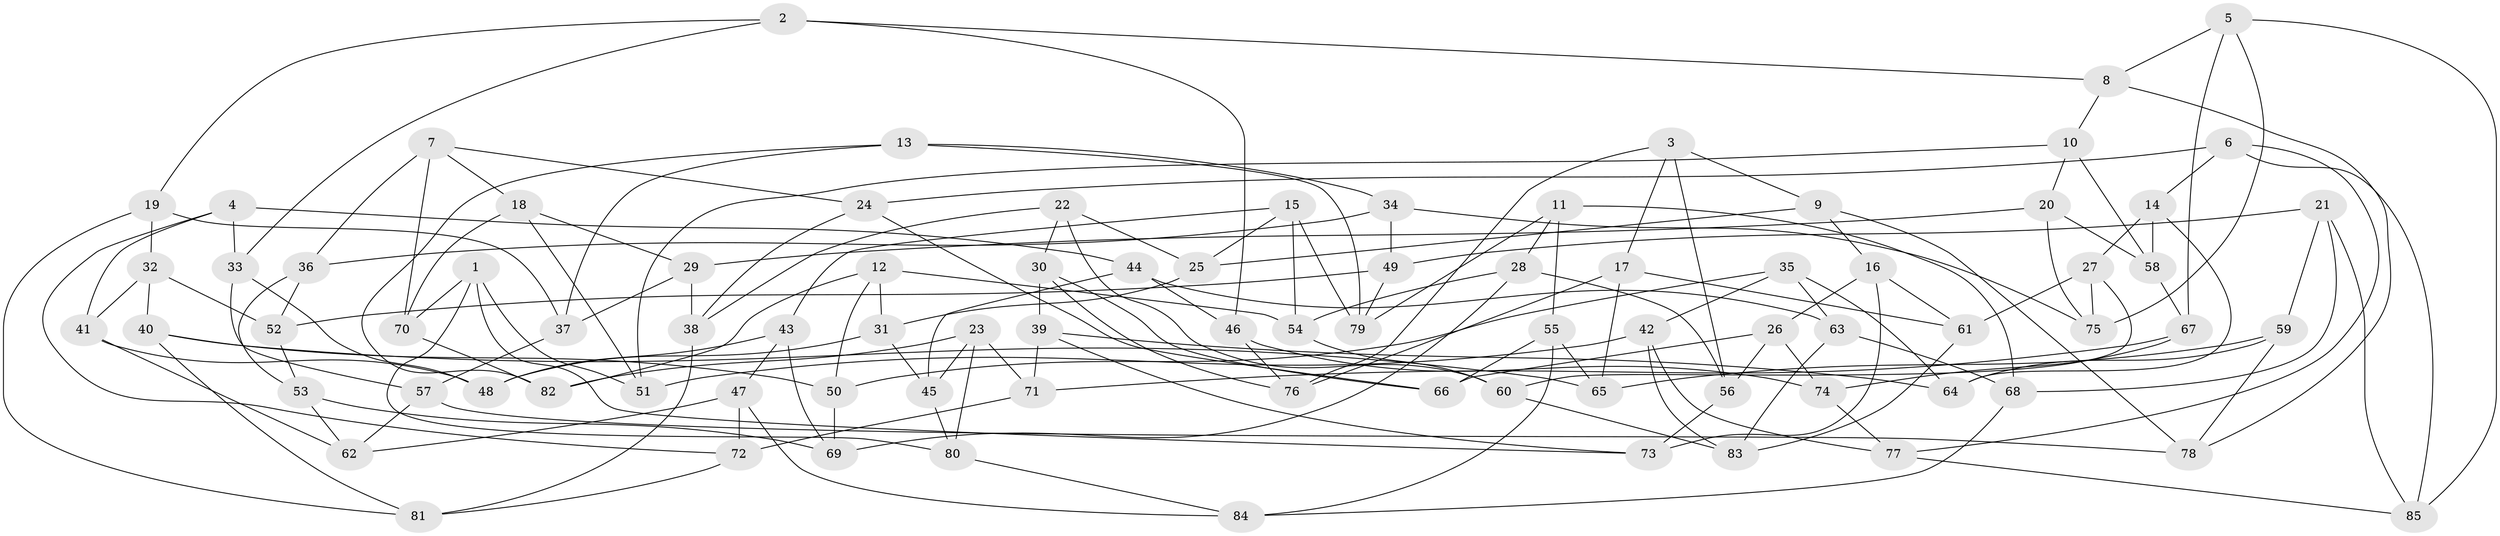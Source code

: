 // Generated by graph-tools (version 1.1) at 2025/02/03/09/25 03:02:55]
// undirected, 85 vertices, 170 edges
graph export_dot {
graph [start="1"]
  node [color=gray90,style=filled];
  1;
  2;
  3;
  4;
  5;
  6;
  7;
  8;
  9;
  10;
  11;
  12;
  13;
  14;
  15;
  16;
  17;
  18;
  19;
  20;
  21;
  22;
  23;
  24;
  25;
  26;
  27;
  28;
  29;
  30;
  31;
  32;
  33;
  34;
  35;
  36;
  37;
  38;
  39;
  40;
  41;
  42;
  43;
  44;
  45;
  46;
  47;
  48;
  49;
  50;
  51;
  52;
  53;
  54;
  55;
  56;
  57;
  58;
  59;
  60;
  61;
  62;
  63;
  64;
  65;
  66;
  67;
  68;
  69;
  70;
  71;
  72;
  73;
  74;
  75;
  76;
  77;
  78;
  79;
  80;
  81;
  82;
  83;
  84;
  85;
  1 -- 73;
  1 -- 51;
  1 -- 80;
  1 -- 70;
  2 -- 8;
  2 -- 46;
  2 -- 33;
  2 -- 19;
  3 -- 9;
  3 -- 76;
  3 -- 17;
  3 -- 56;
  4 -- 41;
  4 -- 44;
  4 -- 72;
  4 -- 33;
  5 -- 75;
  5 -- 85;
  5 -- 67;
  5 -- 8;
  6 -- 77;
  6 -- 85;
  6 -- 24;
  6 -- 14;
  7 -- 70;
  7 -- 36;
  7 -- 24;
  7 -- 18;
  8 -- 10;
  8 -- 78;
  9 -- 16;
  9 -- 78;
  9 -- 25;
  10 -- 51;
  10 -- 20;
  10 -- 58;
  11 -- 79;
  11 -- 68;
  11 -- 28;
  11 -- 55;
  12 -- 54;
  12 -- 82;
  12 -- 50;
  12 -- 31;
  13 -- 82;
  13 -- 34;
  13 -- 37;
  13 -- 79;
  14 -- 27;
  14 -- 58;
  14 -- 64;
  15 -- 54;
  15 -- 79;
  15 -- 25;
  15 -- 43;
  16 -- 61;
  16 -- 73;
  16 -- 26;
  17 -- 76;
  17 -- 61;
  17 -- 65;
  18 -- 70;
  18 -- 51;
  18 -- 29;
  19 -- 37;
  19 -- 32;
  19 -- 81;
  20 -- 58;
  20 -- 29;
  20 -- 75;
  21 -- 85;
  21 -- 59;
  21 -- 68;
  21 -- 49;
  22 -- 25;
  22 -- 60;
  22 -- 30;
  22 -- 38;
  23 -- 45;
  23 -- 82;
  23 -- 80;
  23 -- 71;
  24 -- 38;
  24 -- 66;
  25 -- 31;
  26 -- 66;
  26 -- 74;
  26 -- 56;
  27 -- 75;
  27 -- 61;
  27 -- 60;
  28 -- 56;
  28 -- 69;
  28 -- 54;
  29 -- 37;
  29 -- 38;
  30 -- 66;
  30 -- 76;
  30 -- 39;
  31 -- 45;
  31 -- 48;
  32 -- 41;
  32 -- 52;
  32 -- 40;
  33 -- 48;
  33 -- 57;
  34 -- 75;
  34 -- 36;
  34 -- 49;
  35 -- 50;
  35 -- 63;
  35 -- 42;
  35 -- 64;
  36 -- 52;
  36 -- 53;
  37 -- 57;
  38 -- 81;
  39 -- 71;
  39 -- 73;
  39 -- 64;
  40 -- 65;
  40 -- 50;
  40 -- 81;
  41 -- 62;
  41 -- 48;
  42 -- 83;
  42 -- 77;
  42 -- 51;
  43 -- 69;
  43 -- 48;
  43 -- 47;
  44 -- 46;
  44 -- 63;
  44 -- 45;
  45 -- 80;
  46 -- 74;
  46 -- 76;
  47 -- 72;
  47 -- 84;
  47 -- 62;
  49 -- 52;
  49 -- 79;
  50 -- 69;
  52 -- 53;
  53 -- 62;
  53 -- 69;
  54 -- 60;
  55 -- 66;
  55 -- 84;
  55 -- 65;
  56 -- 73;
  57 -- 78;
  57 -- 62;
  58 -- 67;
  59 -- 78;
  59 -- 64;
  59 -- 65;
  60 -- 83;
  61 -- 83;
  63 -- 83;
  63 -- 68;
  67 -- 74;
  67 -- 71;
  68 -- 84;
  70 -- 82;
  71 -- 72;
  72 -- 81;
  74 -- 77;
  77 -- 85;
  80 -- 84;
}
